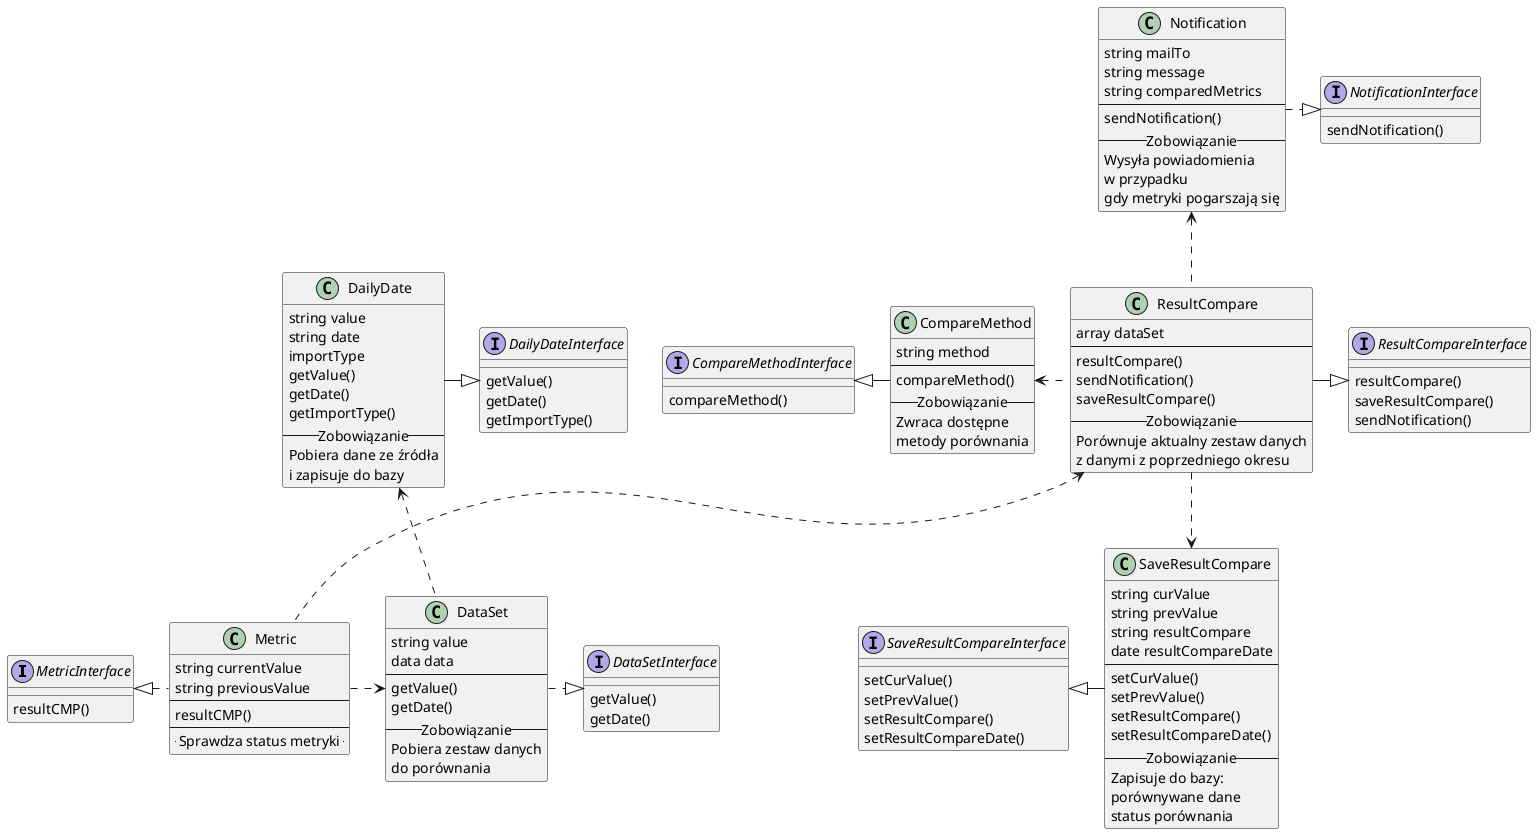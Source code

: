@startuml

interface MetricInterface {
    resultCMP()
}

class Metric {
    string currentValue
    string previousValue
--
    resultCMP()
--
-- Sprawdza status metryki -- 
}

interface DataSetInterface {
    getValue()
    getDate()
}

class DataSet {
    string value
    data data
--
    getValue()
    getDate()
-- Zobowiązanie --
Pobiera zestaw danych 
do porównania
}

interface DailyDateInterface {
    getValue()
    getDate()
    getImportType()
}

class DailyDate {
    string value
    string date
    importType
    getValue()
    getDate()
    getImportType()
-- Zobowiązanie --
Pobiera dane ze źródła
i zapisuje do bazy
}

DailyDate -right-|> DailyDateInterface

DataSet .up.> DailyDate

MetricInterface <|.right. Metric

DataSetInterface <|.left. DataSet

Metric .right.> DataSet

interface ResultCompareInterface {
    resultCompare()
    saveResultCompare()
    sendNotification()
}

class ResultCompare {
    array dataSet
--
    resultCompare()
    sendNotification()
    saveResultCompare()
-- Zobowiązanie --
Porównuje aktualny zestaw danych
z danymi z poprzedniego okresu
}

interface SaveResultCompareInterface {
    setCurValue()
    setPrevValue()
    setResultCompare()
    setResultCompareDate()
}

class SaveResultCompare {
    string curValue
    string prevValue
    string resultCompare
    date resultCompareDate
--
    setCurValue()
    setPrevValue()
    setResultCompare()
    setResultCompareDate()
-- Zobowiązanie --
Zapisuje do bazy:
porównywane dane
status porównania
}

SaveResultCompare -left-|> SaveResultCompareInterface

ResultCompareInterface <|-left- ResultCompare

ResultCompare <.down. Metric

ResultCompare .down.> SaveResultCompare

interface NotificationInterface {
    sendNotification()
}

class Notification {
string mailTo
string message
string comparedMetrics
--
sendNotification()
-- Zobowiązanie --
Wysyła powiadomienia
w przypadku
gdy metryki pogarszają się
}

Notification <.down. ResultCompare

NotificationInterface <|.left. Notification

interface CompareMethodInterface {
    compareMethod()
}

class CompareMethod {
    string method
--
    compareMethod()
-- Zobowiązanie --
Zwraca dostępne 
metody porównania
}

CompareMethod -left-|> CompareMethodInterface

ResultCompare .left.> CompareMethod

/'
enum Result{
    LESS
    EQ
    GRATER    
}
'/

@enduml